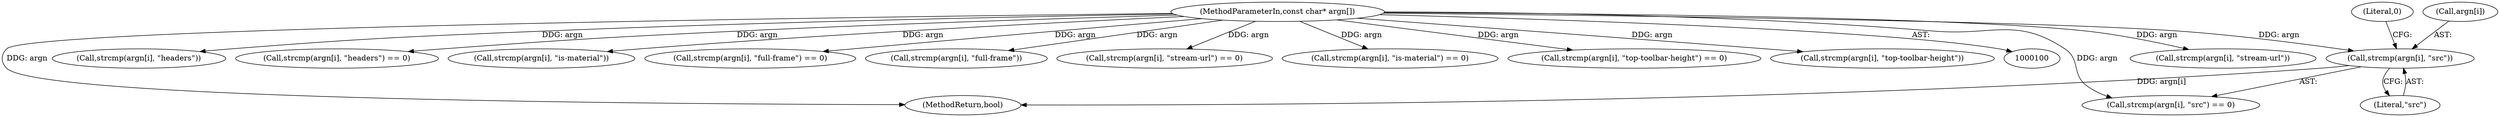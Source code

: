 digraph "0_Chrome_fff450abc4e2fb330ba700547a8e6a7b0fb90a6e@array" {
"1000210" [label="(Call,strcmp(argn[i], \"src\"))"];
"1000102" [label="(MethodParameterIn,const char* argn[])"];
"1000224" [label="(Call,strcmp(argn[i], \"stream-url\"))"];
"1000238" [label="(Call,strcmp(argn[i], \"headers\"))"];
"1000237" [label="(Call,strcmp(argn[i], \"headers\") == 0)"];
"1000209" [label="(Call,strcmp(argn[i], \"src\") == 0)"];
"1000310" [label="(MethodReturn,bool)"];
"1000252" [label="(Call,strcmp(argn[i], \"is-material\"))"];
"1000214" [label="(Literal,\"src\")"];
"1000102" [label="(MethodParameterIn,const char* argn[])"];
"1000145" [label="(Call,strcmp(argn[i], \"full-frame\") == 0)"];
"1000211" [label="(Call,argn[i])"];
"1000215" [label="(Literal,0)"];
"1000210" [label="(Call,strcmp(argn[i], \"src\"))"];
"1000146" [label="(Call,strcmp(argn[i], \"full-frame\"))"];
"1000223" [label="(Call,strcmp(argn[i], \"stream-url\") == 0)"];
"1000251" [label="(Call,strcmp(argn[i], \"is-material\") == 0)"];
"1000263" [label="(Call,strcmp(argn[i], \"top-toolbar-height\") == 0)"];
"1000264" [label="(Call,strcmp(argn[i], \"top-toolbar-height\"))"];
"1000210" -> "1000209"  [label="AST: "];
"1000210" -> "1000214"  [label="CFG: "];
"1000211" -> "1000210"  [label="AST: "];
"1000214" -> "1000210"  [label="AST: "];
"1000215" -> "1000210"  [label="CFG: "];
"1000210" -> "1000310"  [label="DDG: argn[i]"];
"1000102" -> "1000210"  [label="DDG: argn"];
"1000102" -> "1000100"  [label="AST: "];
"1000102" -> "1000310"  [label="DDG: argn"];
"1000102" -> "1000145"  [label="DDG: argn"];
"1000102" -> "1000146"  [label="DDG: argn"];
"1000102" -> "1000209"  [label="DDG: argn"];
"1000102" -> "1000223"  [label="DDG: argn"];
"1000102" -> "1000224"  [label="DDG: argn"];
"1000102" -> "1000237"  [label="DDG: argn"];
"1000102" -> "1000238"  [label="DDG: argn"];
"1000102" -> "1000251"  [label="DDG: argn"];
"1000102" -> "1000252"  [label="DDG: argn"];
"1000102" -> "1000263"  [label="DDG: argn"];
"1000102" -> "1000264"  [label="DDG: argn"];
}
